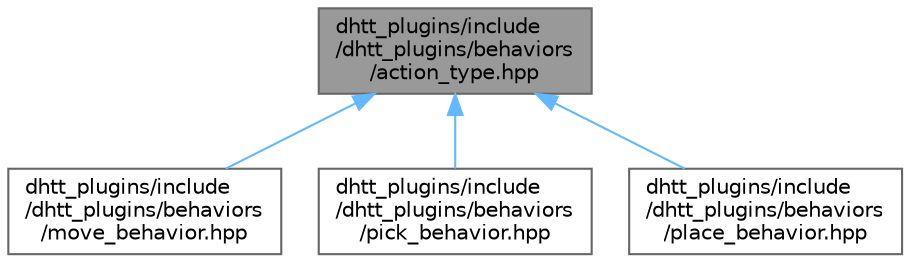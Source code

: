 digraph "dhtt_plugins/include/dhtt_plugins/behaviors/action_type.hpp"
{
 // LATEX_PDF_SIZE
  bgcolor="transparent";
  edge [fontname=Helvetica,fontsize=10,labelfontname=Helvetica,labelfontsize=10];
  node [fontname=Helvetica,fontsize=10,shape=box,height=0.2,width=0.4];
  Node1 [label="dhtt_plugins/include\l/dhtt_plugins/behaviors\l/action_type.hpp",height=0.2,width=0.4,color="gray40", fillcolor="grey60", style="filled", fontcolor="black",tooltip=" "];
  Node1 -> Node2 [dir="back",color="steelblue1",style="solid"];
  Node2 [label="dhtt_plugins/include\l/dhtt_plugins/behaviors\l/move_behavior.hpp",height=0.2,width=0.4,color="grey40", fillcolor="white", style="filled",URL="$move__behavior_8hpp.html",tooltip=" "];
  Node1 -> Node3 [dir="back",color="steelblue1",style="solid"];
  Node3 [label="dhtt_plugins/include\l/dhtt_plugins/behaviors\l/pick_behavior.hpp",height=0.2,width=0.4,color="grey40", fillcolor="white", style="filled",URL="$pick__behavior_8hpp.html",tooltip=" "];
  Node1 -> Node4 [dir="back",color="steelblue1",style="solid"];
  Node4 [label="dhtt_plugins/include\l/dhtt_plugins/behaviors\l/place_behavior.hpp",height=0.2,width=0.4,color="grey40", fillcolor="white", style="filled",URL="$place__behavior_8hpp.html",tooltip=" "];
}
